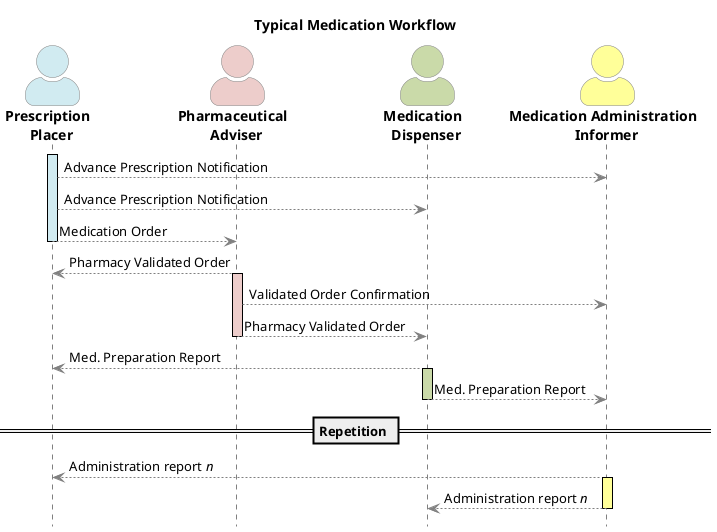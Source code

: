 @startuml
title Typical Medication Workflow
skinparam actorStyle awesome

skinparam sequence {
ArrowColor gray
ActorBorderColor gray
LifeLineBorderColor black
}
skinparam shadowing false
hide footbox


actor "**Prescription** \n **Placer**" as P #d1ebf1
actor "**Pharmaceutical** \n **Adviser**" as PHA #edcdcb
actor "**Medication** \n **Dispenser**" as PD #cadaa9
actor "**Medication Administration** \n **Informer**" as MAI #ffff99

activate P #d1ebf1

P --> MAI: Advance Prescription Notification
P --> PD: Advance Prescription Notification
P --> PHA: Medication Order
deactivate P


PHA --> P: Pharmacy Validated Order
activate PHA #edcdcb

PHA --> MAI: Validated Order Confirmation
PHA --> PD: Pharmacy Validated Order
deactivate PHA


PD --> P: Med. Preparation Report
activate PD #cadaa9

PD --> MAI: Med. Preparation Report
deactivate PD

== Repetition ==


MAI --> P: Administration report <i>n</i>
activate MAI #ffff99

MAI --> PD: Administration report <i>n</i>
deactivate MAI

@enduml